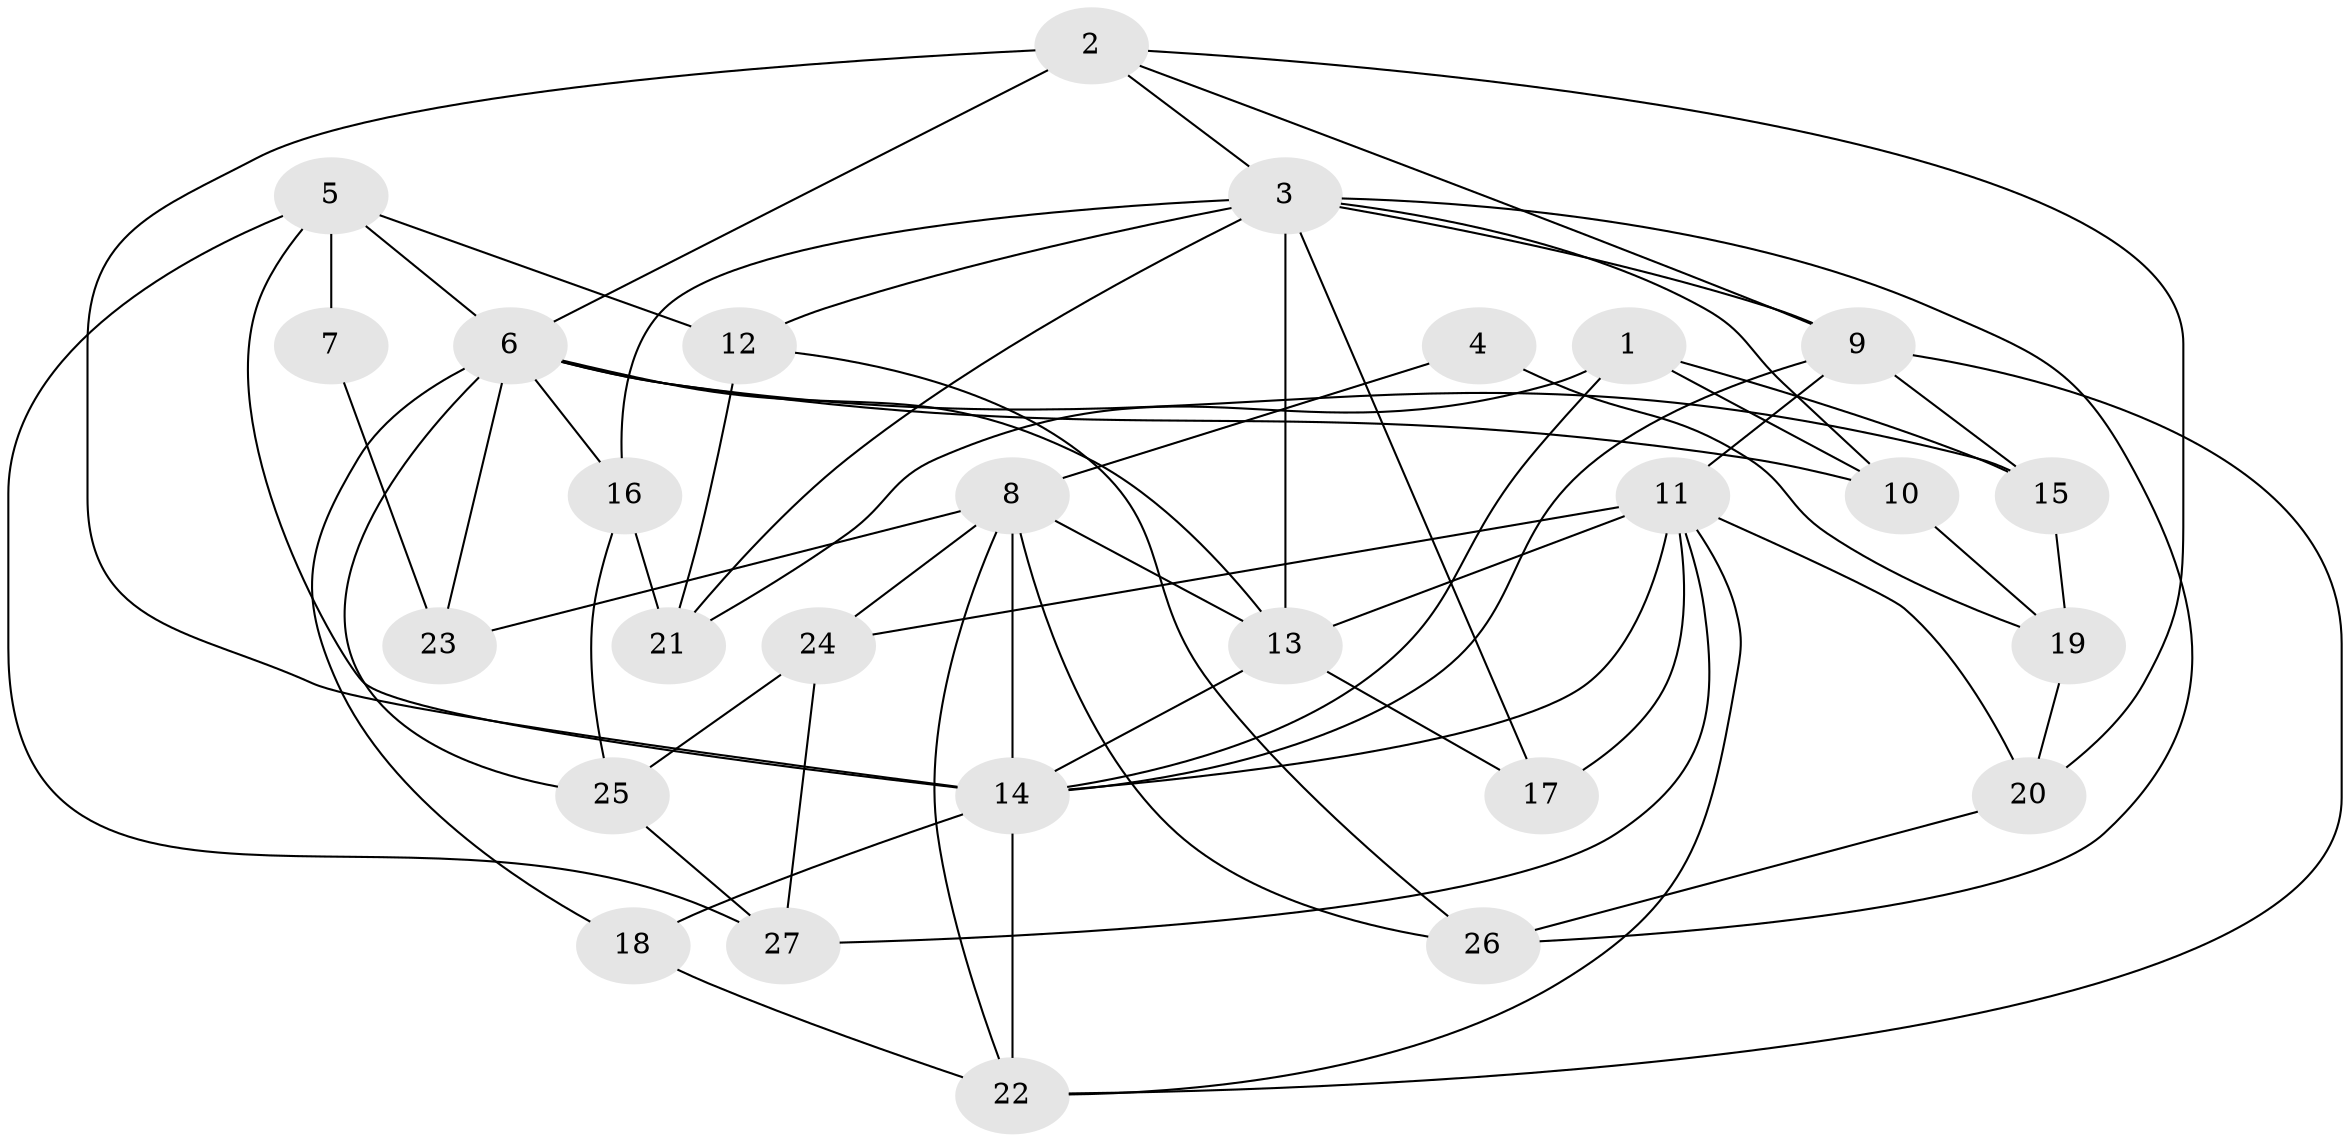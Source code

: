 // original degree distribution, {4: 1.0}
// Generated by graph-tools (version 1.1) at 2025/37/03/09/25 02:37:48]
// undirected, 27 vertices, 65 edges
graph export_dot {
graph [start="1"]
  node [color=gray90,style=filled];
  1;
  2;
  3;
  4;
  5;
  6;
  7;
  8;
  9;
  10;
  11;
  12;
  13;
  14;
  15;
  16;
  17;
  18;
  19;
  20;
  21;
  22;
  23;
  24;
  25;
  26;
  27;
  1 -- 10 [weight=1.0];
  1 -- 14 [weight=1.0];
  1 -- 15 [weight=1.0];
  1 -- 21 [weight=1.0];
  2 -- 3 [weight=1.0];
  2 -- 6 [weight=2.0];
  2 -- 9 [weight=1.0];
  2 -- 14 [weight=1.0];
  2 -- 20 [weight=1.0];
  3 -- 9 [weight=1.0];
  3 -- 10 [weight=1.0];
  3 -- 12 [weight=1.0];
  3 -- 13 [weight=2.0];
  3 -- 16 [weight=1.0];
  3 -- 17 [weight=1.0];
  3 -- 21 [weight=1.0];
  3 -- 26 [weight=1.0];
  4 -- 8 [weight=3.0];
  4 -- 19 [weight=1.0];
  5 -- 6 [weight=1.0];
  5 -- 7 [weight=3.0];
  5 -- 12 [weight=1.0];
  5 -- 14 [weight=2.0];
  5 -- 27 [weight=1.0];
  6 -- 10 [weight=1.0];
  6 -- 13 [weight=1.0];
  6 -- 15 [weight=1.0];
  6 -- 16 [weight=1.0];
  6 -- 18 [weight=1.0];
  6 -- 23 [weight=1.0];
  6 -- 25 [weight=1.0];
  7 -- 23 [weight=1.0];
  8 -- 13 [weight=1.0];
  8 -- 14 [weight=1.0];
  8 -- 22 [weight=1.0];
  8 -- 23 [weight=2.0];
  8 -- 24 [weight=1.0];
  8 -- 26 [weight=1.0];
  9 -- 11 [weight=1.0];
  9 -- 14 [weight=1.0];
  9 -- 15 [weight=1.0];
  9 -- 22 [weight=1.0];
  10 -- 19 [weight=1.0];
  11 -- 13 [weight=2.0];
  11 -- 14 [weight=1.0];
  11 -- 17 [weight=2.0];
  11 -- 20 [weight=1.0];
  11 -- 22 [weight=1.0];
  11 -- 24 [weight=1.0];
  11 -- 27 [weight=1.0];
  12 -- 21 [weight=1.0];
  12 -- 26 [weight=1.0];
  13 -- 14 [weight=1.0];
  13 -- 17 [weight=1.0];
  14 -- 18 [weight=2.0];
  14 -- 22 [weight=2.0];
  15 -- 19 [weight=1.0];
  16 -- 21 [weight=1.0];
  16 -- 25 [weight=1.0];
  18 -- 22 [weight=1.0];
  19 -- 20 [weight=1.0];
  20 -- 26 [weight=1.0];
  24 -- 25 [weight=1.0];
  24 -- 27 [weight=1.0];
  25 -- 27 [weight=1.0];
}

